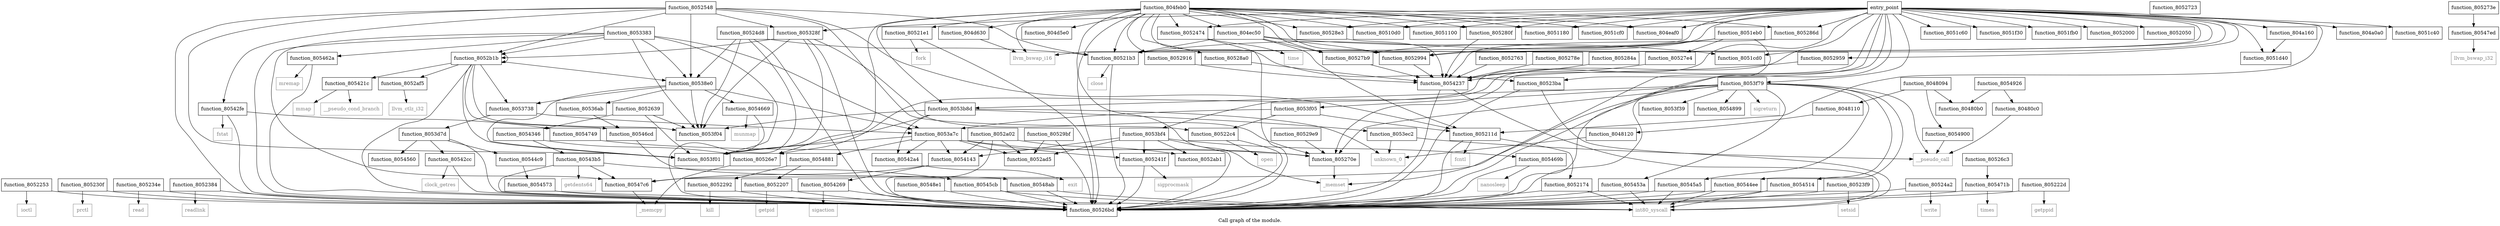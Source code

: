 digraph "Call graph of the module." {
  label="Call graph of the module.";
  node [shape=record];

  Node_function_805222d [label="{function_805222d}"];
  Node_function_8052292 [label="{function_8052292}"];
  Node_function_8053f05 [label="{function_8053f05}"];
  Node_function_8052253 [label="{function_8052253}"];
  Node_function_805270e [label="{function_805270e}"];
  Node_function_8052723 [label="{function_8052723}"];
  Node_function_8052ad5 [label="{function_8052ad5}"];
  Node_function_805273e [label="{function_805273e}"];
  Node_function_8052af5 [label="{function_8052af5}"];
  Node_function_8052763 [label="{function_8052763}"];
  Node_function_8052b1b [label="{function_8052b1b}"];
  Node_function_805328f [label="{function_805328f}"];
  Node_function_8053f39 [label="{function_8053f39}"];
  Node_function_805278e [label="{function_805278e}"];
  Node_function_8053383 [label="{function_8053383}"];
  Node_function_80536ab [label="{function_80536ab}"];
  Node_function_80527b9 [label="{function_80527b9}"];
  Node_function_8053738 [label="{function_8053738}"];
  Node_function_80527e4 [label="{function_80527e4}"];
  Node_function_80538e0 [label="{function_80538e0}"];
  Node_function_805280f [label="{function_805280f}"];
  Node_function_8053a7c [label="{function_8053a7c}"];
  Node_function_80526e7 [label="{function_80526e7}"];
  Node_function_80522c4 [label="{function_80522c4}"];
  Node_function_805230f [label="{function_805230f}"];
  Node_function_805234e [label="{function_805234e}"];
  Node_function_8052994 [label="{function_8052994}"];
  Node_function_8052384 [label="{function_8052384}"];
  Node_function_80523ba [label="{function_80523ba}"];
  Node_function_80523f9 [label="{function_80523f9}"];
  Node_function_805241f [label="{function_805241f}"];
  Node_function_8052474 [label="{function_8052474}"];
  Node_function_80524a2 [label="{function_80524a2}"];
  Node_function_80524d8 [label="{function_80524d8}"];
  Node_function_8052548 [label="{function_8052548}"];
  Node_function_8053f01 [label="{function_8053f01}"];
  Node_function_8052639 [label="{function_8052639}"];
  Node_function_80529bf [label="{function_80529bf}"];
  Node_function_805284a [label="{function_805284a}"];
  Node_function_8053b8d [label="{function_8053b8d}"];
  Node_function_805286d [label="{function_805286d}"];
  Node_function_80529e9 [label="{function_80529e9}"];
  Node_function_80526bd [label="{function_80526bd}"];
  Node_function_80526c3 [label="{function_80526c3}"];
  Node_function_80528a0 [label="{function_80528a0}"];
  Node_function_8052a02 [label="{function_8052a02}"];
  Node_function_8053bf4 [label="{function_8053bf4}"];
  Node_function_80528e3 [label="{function_80528e3}"];
  Node_function_8053d7d [label="{function_8053d7d}"];
  Node_function_8052916 [label="{function_8052916}"];
  Node_function_8053f04 [label="{function_8053f04}"];
  Node_function_8053ec2 [label="{function_8053ec2}"];
  Node_function_8052959 [label="{function_8052959}"];
  Node_getpid [color="gray50", fontcolor="gray50", label="{getpid}"];
  Node_function_8053f79 [label="{function_8053f79}"];
  Node_function_8054143 [label="{function_8054143}"];
  Node_function_805421c [label="{function_805421c}"];
  Node_function_8054237 [label="{function_8054237}"];
  Node_function_8054269 [label="{function_8054269}"];
  Node_function_80542a4 [label="{function_80542a4}"];
  Node_function_80542cc [label="{function_80542cc}"];
  Node_function_80542fe [label="{function_80542fe}"];
  Node_function_8054346 [label="{function_8054346}"];
  Node_function_80543b5 [label="{function_80543b5}"];
  Node_function_80544c9 [label="{function_80544c9}"];
  Node_function_80544ee [label="{function_80544ee}"];
  Node_function_8054514 [label="{function_8054514}"];
  Node_function_805453a [label="{function_805453a}"];
  Node_function_8054560 [label="{function_8054560}"];
  Node_function_8054573 [label="{function_8054573}"];
  Node_function_80545a5 [label="{function_80545a5}"];
  Node_function_80545cb [label="{function_80545cb}"];
  Node_function_805462a [label="{function_805462a}"];
  Node_function_8054669 [label="{function_8054669}"];
  Node_function_805469b [label="{function_805469b}"];
  Node_function_80546cd [label="{function_80546cd}"];
  Node_function_805471b [label="{function_805471b}"];
  Node_function_8054749 [label="{function_8054749}"];
  Node_function_80547c6 [label="{function_80547c6}"];
  Node_function_80547ed [label="{function_80547ed}"];
  Node_function_8054881 [label="{function_8054881}"];
  Node_function_8054899 [label="{function_8054899}"];
  Node_function_80548ab [label="{function_80548ab}"];
  Node_function_80548e1 [label="{function_80548e1}"];
  Node_function_8054900 [label="{function_8054900}"];
  Node_function_8054926 [label="{function_8054926}"];
  Node_llvm_ctlz_i32 [color="gray50", fontcolor="gray50", label="{llvm_ctlz_i32}"];
  Node_llvm_bswap_i32 [color="gray50", fontcolor="gray50", label="{llvm_bswap_i32}"];
  Node__memset [color="gray50", fontcolor="gray50", label="{_memset}"];
  Node__memcpy [color="gray50", fontcolor="gray50", label="{_memcpy}"];
  Node_llvm_bswap_i16 [color="gray50", fontcolor="gray50", label="{llvm_bswap_i16}"];
  Node_unknown_0 [color="gray50", fontcolor="gray50", label="{unknown_0}"];
  Node_fcntl [color="gray50", fontcolor="gray50", label="{fcntl}"];
  Node_int80_syscall [color="gray50", fontcolor="gray50", label="{int80_syscall}"];
  Node_close [color="gray50", fontcolor="gray50", label="{close}"];
  Node_fork [color="gray50", fontcolor="gray50", label="{fork}"];
  Node_getppid [color="gray50", fontcolor="gray50", label="{getppid}"];
  Node_ioctl [color="gray50", fontcolor="gray50", label="{ioctl}"];
  Node_kill [color="gray50", fontcolor="gray50", label="{kill}"];
  Node_open [color="gray50", fontcolor="gray50", label="{open}"];
  Node_prctl [color="gray50", fontcolor="gray50", label="{prctl}"];
  Node_read [color="gray50", fontcolor="gray50", label="{read}"];
  Node_readlink [color="gray50", fontcolor="gray50", label="{readlink}"];
  Node_setsid [color="gray50", fontcolor="gray50", label="{setsid}"];
  Node_sigprocmask [color="gray50", fontcolor="gray50", label="{sigprocmask}"];
  Node_time [color="gray50", fontcolor="gray50", label="{time}"];
  Node_write [color="gray50", fontcolor="gray50", label="{write}"];
  Node_sigreturn [color="gray50", fontcolor="gray50", label="{sigreturn}"];
  Node_mmap [color="gray50", fontcolor="gray50", label="{mmap}"];
  Node_sigaction [color="gray50", fontcolor="gray50", label="{sigaction}"];
  Node_exit [color="gray50", fontcolor="gray50", label="{exit}"];
  Node_clock_getres [color="gray50", fontcolor="gray50", label="{clock_getres}"];
  Node_fstat [color="gray50", fontcolor="gray50", label="{fstat}"];
  Node_getdents64 [color="gray50", fontcolor="gray50", label="{getdents64}"];
  Node_mremap [color="gray50", fontcolor="gray50", label="{mremap}"];
  Node_munmap [color="gray50", fontcolor="gray50", label="{munmap}"];
  Node_nanosleep [color="gray50", fontcolor="gray50", label="{nanosleep}"];
  Node_times [color="gray50", fontcolor="gray50", label="{times}"];
  Node_function_8052ab1 [label="{function_8052ab1}"];
  Node___pseudo_call [color="gray50", fontcolor="gray50", label="{__pseudo_call}"];
  Node___pseudo_cond_branch [color="gray50", fontcolor="gray50", label="{__pseudo_cond_branch}"];
  Node_function_8048094 [label="{function_8048094}"];
  Node_function_80480b0 [label="{function_80480b0}"];
  Node_function_80480c0 [label="{function_80480c0}"];
  Node_function_8048110 [label="{function_8048110}"];
  Node_function_8048120 [label="{function_8048120}"];
  Node_entry_point [label="{entry_point}"];
  Node_function_804a0a0 [label="{function_804a0a0}"];
  Node_function_804a160 [label="{function_804a160}"];
  Node_function_804d5e0 [label="{function_804d5e0}"];
  Node_function_804d630 [label="{function_804d630}"];
  Node_function_804eaf0 [label="{function_804eaf0}"];
  Node_function_804ec50 [label="{function_804ec50}"];
  Node_function_804feb0 [label="{function_804feb0}"];
  Node_function_80510d0 [label="{function_80510d0}"];
  Node_function_8051100 [label="{function_8051100}"];
  Node_function_8051180 [label="{function_8051180}"];
  Node_function_8051c40 [label="{function_8051c40}"];
  Node_function_8051c60 [label="{function_8051c60}"];
  Node_function_8051cd0 [label="{function_8051cd0}"];
  Node_function_8051cf0 [label="{function_8051cf0}"];
  Node_function_8051d40 [label="{function_8051d40}"];
  Node_function_8051eb0 [label="{function_8051eb0}"];
  Node_function_8051f30 [label="{function_8051f30}"];
  Node_function_8051fb0 [label="{function_8051fb0}"];
  Node_function_8052000 [label="{function_8052000}"];
  Node_function_8052050 [label="{function_8052050}"];
  Node_function_805211d [label="{function_805211d}"];
  Node_function_8052174 [label="{function_8052174}"];
  Node_function_80521b3 [label="{function_80521b3}"];
  Node_function_80521e1 [label="{function_80521e1}"];
  Node_function_8052207 [label="{function_8052207}"];
  Node_function_805222d -> Node_function_80526bd;
  Node_function_805222d -> Node_getppid;
  Node_function_8052292 -> Node_function_80526bd;
  Node_function_8052292 -> Node_kill;
  Node_function_8053f05 -> Node_function_8053a7c;
  Node_function_8053f05 -> Node_function_80522c4;
  Node_function_8053f05 -> Node_function_805211d;
  Node_function_8052253 -> Node_function_80526bd;
  Node_function_8052253 -> Node_ioctl;
  Node_function_805270e -> Node__memset;
  Node_function_805273e -> Node_function_80547ed;
  Node_function_8052af5 -> Node_llvm_ctlz_i32;
  Node_function_8052763 -> Node_function_8054237;
  Node_function_8052b1b -> Node_function_8052af5;
  Node_function_8052b1b -> Node_function_8052b1b;
  Node_function_8052b1b -> Node_function_8053738;
  Node_function_8052b1b -> Node_function_80538e0;
  Node_function_8052b1b -> Node_function_8053f01;
  Node_function_8052b1b -> Node_function_80526bd;
  Node_function_8052b1b -> Node_function_8053f04;
  Node_function_8052b1b -> Node_function_805421c;
  Node_function_8052b1b -> Node_function_80546cd;
  Node_function_805328f -> Node_function_805270e;
  Node_function_805328f -> Node_function_8052b1b;
  Node_function_805328f -> Node_function_8053f01;
  Node_function_805328f -> Node_function_80526bd;
  Node_function_805328f -> Node_function_8053f04;
  Node_function_805278e -> Node_function_8054237;
  Node_function_8053383 -> Node_function_8052b1b;
  Node_function_8053383 -> Node_function_80538e0;
  Node_function_8053383 -> Node_function_8053a7c;
  Node_function_8053383 -> Node_function_8053f01;
  Node_function_8053383 -> Node_function_80526bd;
  Node_function_8053383 -> Node_function_8053f04;
  Node_function_8053383 -> Node_function_805462a;
  Node_function_8053383 -> Node_function_80547c6;
  Node_function_80536ab -> Node_function_80546cd;
  Node_function_80527b9 -> Node_function_8054237;
  Node_function_8053738 -> Node_function_8053a7c;
  Node_function_8053738 -> Node_function_8053d7d;
  Node_function_80527e4 -> Node_function_8054237;
  Node_function_80538e0 -> Node_function_80536ab;
  Node_function_80538e0 -> Node_function_8053738;
  Node_function_80538e0 -> Node_function_8053a7c;
  Node_function_80538e0 -> Node_function_8053f01;
  Node_function_80538e0 -> Node_function_8053f04;
  Node_function_80538e0 -> Node_function_8054669;
  Node_function_805280f -> Node_function_8054237;
  Node_function_8053a7c -> Node_function_805270e;
  Node_function_8053a7c -> Node_function_8052ad5;
  Node_function_8053a7c -> Node_function_805241f;
  Node_function_8053a7c -> Node_function_8053f01;
  Node_function_8053a7c -> Node_function_8054143;
  Node_function_8053a7c -> Node_function_80542a4;
  Node_function_8053a7c -> Node_function_8054881;
  Node_function_80526e7 -> Node__memcpy;
  Node_function_80522c4 -> Node_function_80526bd;
  Node_function_80522c4 -> Node_open;
  Node_function_805230f -> Node_function_80526bd;
  Node_function_805230f -> Node_prctl;
  Node_function_805234e -> Node_function_80526bd;
  Node_function_805234e -> Node_read;
  Node_function_8052994 -> Node_function_8054237;
  Node_function_8052384 -> Node_function_80526bd;
  Node_function_8052384 -> Node_readlink;
  Node_function_80523ba -> Node_function_80526bd;
  Node_function_80523ba -> Node_int80_syscall;
  Node_function_80523f9 -> Node_function_80526bd;
  Node_function_80523f9 -> Node_setsid;
  Node_function_805241f -> Node_function_80526bd;
  Node_function_805241f -> Node_sigprocmask;
  Node_function_8052474 -> Node_function_80526bd;
  Node_function_8052474 -> Node_time;
  Node_function_80524a2 -> Node_function_80526bd;
  Node_function_80524a2 -> Node_write;
  Node_function_80524d8 -> Node_function_80538e0;
  Node_function_80524d8 -> Node_function_8053f01;
  Node_function_80524d8 -> Node_function_80526bd;
  Node_function_80524d8 -> Node_function_8053f04;
  Node_function_80524d8 -> Node_function_80521b3;
  Node_function_8052548 -> Node_function_8052b1b;
  Node_function_8052548 -> Node_function_805328f;
  Node_function_8052548 -> Node_function_80538e0;
  Node_function_8052548 -> Node_function_80522c4;
  Node_function_8052548 -> Node_function_8053f01;
  Node_function_8052548 -> Node_function_80526bd;
  Node_function_8052548 -> Node_function_80542fe;
  Node_function_8052548 -> Node_function_805211d;
  Node_function_8052548 -> Node_function_80521b3;
  Node_function_8052639 -> Node_function_8053f01;
  Node_function_8052639 -> Node_function_8053f04;
  Node_function_8052639 -> Node_function_8054346;
  Node_function_80529bf -> Node_function_8052ad5;
  Node_function_80529bf -> Node_function_80526bd;
  Node_function_805284a -> Node_function_8054237;
  Node_function_8053b8d -> Node_function_8053f01;
  Node_function_8053b8d -> Node_function_8053f04;
  Node_function_8053b8d -> Node_function_8053ec2;
  Node_function_8053b8d -> Node_function_80542a4;
  Node_function_8053b8d -> Node_unknown_0;
  Node_function_805286d -> Node_function_8054237;
  Node_function_80529e9 -> Node_function_805270e;
  Node_function_80526c3 -> Node_function_805471b;
  Node_function_80528a0 -> Node_function_8054237;
  Node_function_8052a02 -> Node_function_8052ad5;
  Node_function_8052a02 -> Node_function_80526bd;
  Node_function_8052a02 -> Node_function_8054143;
  Node_function_8052a02 -> Node_function_8052ab1;
  Node_function_8053bf4 -> Node_function_8052ad5;
  Node_function_8053bf4 -> Node_function_805241f;
  Node_function_8053bf4 -> Node_function_80526bd;
  Node_function_8053bf4 -> Node_function_8054143;
  Node_function_8053bf4 -> Node_function_805469b;
  Node_function_8053bf4 -> Node_function_8052ab1;
  Node_function_80528e3 -> Node_function_8054237;
  Node_function_8053d7d -> Node_function_80526bd;
  Node_function_8053d7d -> Node_function_80542cc;
  Node_function_8053d7d -> Node_function_80544c9;
  Node_function_8053d7d -> Node_function_8054560;
  Node_function_8052916 -> Node_function_8054237;
  Node_function_8053ec2 -> Node_unknown_0;
  Node_function_8053ec2 -> Node___pseudo_call;
  Node_function_8052959 -> Node_function_8054237;
  Node_function_8053f79 -> Node_function_8053f05;
  Node_function_8053f79 -> Node_function_805270e;
  Node_function_8053f79 -> Node_function_8053f39;
  Node_function_8053f79 -> Node_function_8053b8d;
  Node_function_8053f79 -> Node_function_80526bd;
  Node_function_8053f79 -> Node_function_80544ee;
  Node_function_8053f79 -> Node_function_8054514;
  Node_function_8053f79 -> Node_function_805453a;
  Node_function_8053f79 -> Node_function_80545a5;
  Node_function_8053f79 -> Node_function_80547c6;
  Node_function_8053f79 -> Node_function_8054899;
  Node_function_8053f79 -> Node_sigreturn;
  Node_function_8053f79 -> Node___pseudo_call;
  Node_function_8054143 -> Node_function_8054269;
  Node_function_8054143 -> Node_function_80547c6;
  Node_function_805421c -> Node_mmap;
  Node_function_805421c -> Node___pseudo_cond_branch;
  Node_function_8054237 -> Node_function_80526bd;
  Node_function_8054237 -> Node_int80_syscall;
  Node_function_8054269 -> Node_function_80526bd;
  Node_function_8054269 -> Node_sigaction;
  Node_function_80542a4 -> Node_exit;
  Node_function_80542cc -> Node_function_80526bd;
  Node_function_80542cc -> Node_clock_getres;
  Node_function_80542fe -> Node_function_80526bd;
  Node_function_80542fe -> Node_function_8054749;
  Node_function_80542fe -> Node_fstat;
  Node_function_8054346 -> Node_function_80526e7;
  Node_function_8054346 -> Node_function_80543b5;
  Node_function_80543b5 -> Node_function_80526bd;
  Node_function_80543b5 -> Node_function_80545cb;
  Node_function_80543b5 -> Node_function_80547c6;
  Node_function_80543b5 -> Node_getdents64;
  Node_function_80544c9 -> Node_function_8054573;
  Node_function_80544ee -> Node_function_80526bd;
  Node_function_80544ee -> Node_int80_syscall;
  Node_function_8054514 -> Node_function_80526bd;
  Node_function_8054514 -> Node_int80_syscall;
  Node_function_805453a -> Node_function_80526bd;
  Node_function_805453a -> Node_int80_syscall;
  Node_function_8054573 -> Node_function_80526bd;
  Node_function_8054573 -> Node_int80_syscall;
  Node_function_80545a5 -> Node_function_80526bd;
  Node_function_80545a5 -> Node_int80_syscall;
  Node_function_80545cb -> Node_function_80526bd;
  Node_function_80545cb -> Node_int80_syscall;
  Node_function_805462a -> Node_function_80526bd;
  Node_function_805462a -> Node_mremap;
  Node_function_8054669 -> Node_function_80526bd;
  Node_function_8054669 -> Node_munmap;
  Node_function_805469b -> Node_function_80526bd;
  Node_function_805469b -> Node_nanosleep;
  Node_function_80546cd -> Node_function_80548ab;
  Node_function_805471b -> Node_function_80526bd;
  Node_function_805471b -> Node_times;
  Node_function_8054749 -> Node_function_805270e;
  Node_function_80547c6 -> Node__memcpy;
  Node_function_80547ed -> Node_llvm_bswap_i32;
  Node_function_8054881 -> Node_function_8052292;
  Node_function_8054881 -> Node_function_8052207;
  Node_function_80548ab -> Node_function_80526bd;
  Node_function_80548ab -> Node_int80_syscall;
  Node_function_80548e1 -> Node_function_80526bd;
  Node_function_8054900 -> Node___pseudo_call;
  Node_function_8054926 -> Node_function_80480b0;
  Node_function_8054926 -> Node_function_80480c0;
  Node_function_8048094 -> Node_function_8054900;
  Node_function_8048094 -> Node_function_80480b0;
  Node_function_8048094 -> Node_function_8048110;
  Node_function_80480c0 -> Node___pseudo_call;
  Node_function_8048110 -> Node_function_8048120;
  Node_function_8048120 -> Node_unknown_0;
  Node_entry_point -> Node_function_805270e;
  Node_entry_point -> Node_function_805328f;
  Node_entry_point -> Node_function_80527b9;
  Node_entry_point -> Node_function_805280f;
  Node_entry_point -> Node_function_80526e7;
  Node_entry_point -> Node_function_8052994;
  Node_entry_point -> Node_function_80523ba;
  Node_entry_point -> Node_function_8052474;
  Node_entry_point -> Node_function_805286d;
  Node_entry_point -> Node_function_80526bd;
  Node_entry_point -> Node_function_8053bf4;
  Node_entry_point -> Node_function_80528e3;
  Node_entry_point -> Node_function_8052959;
  Node_entry_point -> Node_function_8053f79;
  Node_entry_point -> Node__memset;
  Node_entry_point -> Node_llvm_bswap_i16;
  Node_entry_point -> Node_function_804a0a0;
  Node_entry_point -> Node_function_804a160;
  Node_entry_point -> Node_function_804eaf0;
  Node_entry_point -> Node_function_80510d0;
  Node_entry_point -> Node_function_8051100;
  Node_entry_point -> Node_function_8051180;
  Node_entry_point -> Node_function_8051c40;
  Node_entry_point -> Node_function_8051c60;
  Node_entry_point -> Node_function_8051cd0;
  Node_entry_point -> Node_function_8051cf0;
  Node_entry_point -> Node_function_8051d40;
  Node_entry_point -> Node_function_8051f30;
  Node_entry_point -> Node_function_8051fb0;
  Node_entry_point -> Node_function_8052000;
  Node_entry_point -> Node_function_8052050;
  Node_entry_point -> Node_function_805211d;
  Node_entry_point -> Node_function_80521b3;
  Node_function_804a160 -> Node_function_8051d40;
  Node_function_804d630 -> Node_llvm_bswap_i16;
  Node_function_804ec50 -> Node_function_80527b9;
  Node_function_804ec50 -> Node_function_8052994;
  Node_function_804ec50 -> Node_function_8051cd0;
  Node_function_804ec50 -> Node_function_805211d;
  Node_function_804ec50 -> Node_function_80521b3;
  Node_function_804feb0 -> Node_function_80527b9;
  Node_function_804feb0 -> Node_function_805280f;
  Node_function_804feb0 -> Node_function_80526e7;
  Node_function_804feb0 -> Node_function_8052994;
  Node_function_804feb0 -> Node_function_80523ba;
  Node_function_804feb0 -> Node_function_8052474;
  Node_function_804feb0 -> Node_function_8053b8d;
  Node_function_804feb0 -> Node_function_805286d;
  Node_function_804feb0 -> Node_function_80526bd;
  Node_function_804feb0 -> Node_function_80528a0;
  Node_function_804feb0 -> Node_function_80528e3;
  Node_function_804feb0 -> Node_function_8052916;
  Node_function_804feb0 -> Node__memset;
  Node_function_804feb0 -> Node_llvm_bswap_i16;
  Node_function_804feb0 -> Node_function_804d5e0;
  Node_function_804feb0 -> Node_function_804d630;
  Node_function_804feb0 -> Node_function_804eaf0;
  Node_function_804feb0 -> Node_function_804ec50;
  Node_function_804feb0 -> Node_function_80510d0;
  Node_function_804feb0 -> Node_function_8051100;
  Node_function_804feb0 -> Node_function_8051180;
  Node_function_804feb0 -> Node_function_8051cf0;
  Node_function_804feb0 -> Node_function_80521b3;
  Node_function_804feb0 -> Node_function_80521e1;
  Node_function_8051eb0 -> Node_function_80527b9;
  Node_function_8051eb0 -> Node_function_80527e4;
  Node_function_8051eb0 -> Node_function_8052994;
  Node_function_8051eb0 -> Node_function_80526bd;
  Node_function_8051eb0 -> Node_function_80521b3;
  Node_function_805211d -> Node_function_80526bd;
  Node_function_805211d -> Node_fcntl;
  Node_function_805211d -> Node_function_8052174;
  Node_function_8052174 -> Node_function_80526bd;
  Node_function_8052174 -> Node_int80_syscall;
  Node_function_80521b3 -> Node_function_80526bd;
  Node_function_80521b3 -> Node_close;
  Node_function_80521e1 -> Node_function_80526bd;
  Node_function_80521e1 -> Node_fork;
  Node_function_8052207 -> Node_function_80526bd;
  Node_function_8052207 -> Node_getpid;
}
